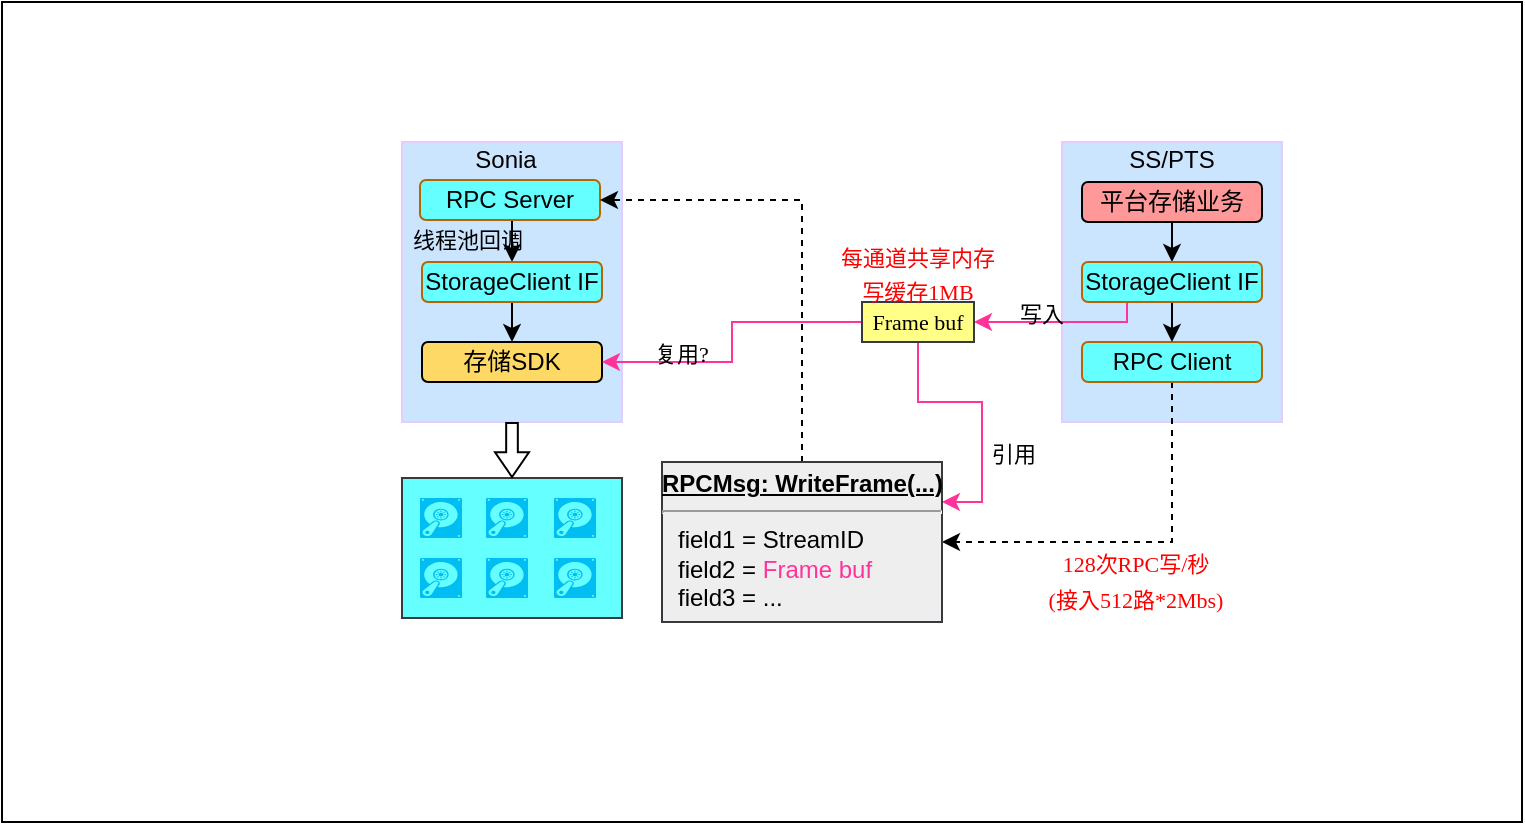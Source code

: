 <mxfile version="20.4.2" type="github">
  <diagram id="C5RBs43oDa-KdzZeNtuy" name="Page-1">
    <mxGraphModel dx="1038" dy="579" grid="1" gridSize="10" guides="1" tooltips="1" connect="1" arrows="1" fold="1" page="1" pageScale="1" pageWidth="827" pageHeight="1169" math="0" shadow="0">
      <root>
        <mxCell id="WIyWlLk6GJQsqaUBKTNV-0" />
        <mxCell id="WIyWlLk6GJQsqaUBKTNV-1" parent="WIyWlLk6GJQsqaUBKTNV-0" />
        <mxCell id="m1yB8VaNzLGdRQ7UP5lw-0" value="" style="rounded=0;whiteSpace=wrap;html=1;fontFamily=Lucida Console;fontSize=11;" vertex="1" parent="WIyWlLk6GJQsqaUBKTNV-1">
          <mxGeometry x="90" y="110" width="760" height="410" as="geometry" />
        </mxCell>
        <mxCell id="m1yB8VaNzLGdRQ7UP5lw-1" value="" style="rounded=0;whiteSpace=wrap;html=1;fillColor=#66FFFF;strokeColor=#36393d;" vertex="1" parent="WIyWlLk6GJQsqaUBKTNV-1">
          <mxGeometry x="290" y="348" width="110" height="70" as="geometry" />
        </mxCell>
        <mxCell id="m1yB8VaNzLGdRQ7UP5lw-2" value="" style="rounded=0;whiteSpace=wrap;html=1;fillColor=#CCE5FF;strokeColor=#E5CCFF;gradientColor=none;" vertex="1" parent="WIyWlLk6GJQsqaUBKTNV-1">
          <mxGeometry x="620" y="180" width="110" height="140" as="geometry" />
        </mxCell>
        <mxCell id="m1yB8VaNzLGdRQ7UP5lw-3" value="" style="rounded=0;whiteSpace=wrap;html=1;fillColor=#CCE5FF;strokeColor=#E5CCFF;gradientColor=none;" vertex="1" parent="WIyWlLk6GJQsqaUBKTNV-1">
          <mxGeometry x="290" y="180" width="110" height="140" as="geometry" />
        </mxCell>
        <mxCell id="m1yB8VaNzLGdRQ7UP5lw-4" value="存储SDK" style="rounded=1;whiteSpace=wrap;html=1;fillColor=#FFD966;" vertex="1" parent="WIyWlLk6GJQsqaUBKTNV-1">
          <mxGeometry x="300" y="280" width="90" height="20" as="geometry" />
        </mxCell>
        <mxCell id="m1yB8VaNzLGdRQ7UP5lw-5" style="edgeStyle=orthogonalEdgeStyle;rounded=0;orthogonalLoop=1;jettySize=auto;html=1;exitX=0.5;exitY=1;exitDx=0;exitDy=0;entryX=0.5;entryY=0;entryDx=0;entryDy=0;fontSize=11;" edge="1" parent="WIyWlLk6GJQsqaUBKTNV-1" source="m1yB8VaNzLGdRQ7UP5lw-6" target="m1yB8VaNzLGdRQ7UP5lw-18">
          <mxGeometry relative="1" as="geometry" />
        </mxCell>
        <mxCell id="m1yB8VaNzLGdRQ7UP5lw-6" value="RPC Server" style="rounded=1;whiteSpace=wrap;html=1;fillColor=#66FFFF;strokeColor=#b46504;" vertex="1" parent="WIyWlLk6GJQsqaUBKTNV-1">
          <mxGeometry x="299" y="199" width="90" height="20" as="geometry" />
        </mxCell>
        <mxCell id="m1yB8VaNzLGdRQ7UP5lw-7" style="edgeStyle=orthogonalEdgeStyle;rounded=0;orthogonalLoop=1;jettySize=auto;html=1;exitX=0.5;exitY=1;exitDx=0;exitDy=0;entryX=1;entryY=0.5;entryDx=0;entryDy=0;dashed=1;fontFamily=Lucida Console;fontSize=11;fontColor=#000000;" edge="1" parent="WIyWlLk6GJQsqaUBKTNV-1" source="m1yB8VaNzLGdRQ7UP5lw-8" target="m1yB8VaNzLGdRQ7UP5lw-26">
          <mxGeometry relative="1" as="geometry" />
        </mxCell>
        <mxCell id="m1yB8VaNzLGdRQ7UP5lw-8" value="RPC Client" style="rounded=1;whiteSpace=wrap;html=1;fillColor=#66FFFF;strokeColor=#b46504;" vertex="1" parent="WIyWlLk6GJQsqaUBKTNV-1">
          <mxGeometry x="630" y="280" width="90" height="20" as="geometry" />
        </mxCell>
        <mxCell id="m1yB8VaNzLGdRQ7UP5lw-9" style="edgeStyle=orthogonalEdgeStyle;rounded=0;orthogonalLoop=1;jettySize=auto;html=1;exitX=0.5;exitY=1;exitDx=0;exitDy=0;entryX=0.5;entryY=0;entryDx=0;entryDy=0;fontSize=11;" edge="1" parent="WIyWlLk6GJQsqaUBKTNV-1" source="m1yB8VaNzLGdRQ7UP5lw-10" target="m1yB8VaNzLGdRQ7UP5lw-13">
          <mxGeometry relative="1" as="geometry" />
        </mxCell>
        <mxCell id="m1yB8VaNzLGdRQ7UP5lw-10" value="平台存储业务" style="rounded=1;whiteSpace=wrap;html=1;fillColor=#FF9999;" vertex="1" parent="WIyWlLk6GJQsqaUBKTNV-1">
          <mxGeometry x="630" y="200" width="90" height="20" as="geometry" />
        </mxCell>
        <mxCell id="m1yB8VaNzLGdRQ7UP5lw-11" style="edgeStyle=orthogonalEdgeStyle;rounded=0;orthogonalLoop=1;jettySize=auto;html=1;exitX=0.5;exitY=1;exitDx=0;exitDy=0;entryX=0.5;entryY=0;entryDx=0;entryDy=0;fontSize=11;" edge="1" parent="WIyWlLk6GJQsqaUBKTNV-1" source="m1yB8VaNzLGdRQ7UP5lw-13" target="m1yB8VaNzLGdRQ7UP5lw-8">
          <mxGeometry relative="1" as="geometry" />
        </mxCell>
        <mxCell id="m1yB8VaNzLGdRQ7UP5lw-12" style="edgeStyle=orthogonalEdgeStyle;rounded=0;orthogonalLoop=1;jettySize=auto;html=1;exitX=0.25;exitY=1;exitDx=0;exitDy=0;entryX=1;entryY=0.5;entryDx=0;entryDy=0;fontFamily=Lucida Console;fontSize=11;fontColor=#FF0000;strokeColor=#FF3399;" edge="1" parent="WIyWlLk6GJQsqaUBKTNV-1" source="m1yB8VaNzLGdRQ7UP5lw-13" target="m1yB8VaNzLGdRQ7UP5lw-24">
          <mxGeometry relative="1" as="geometry">
            <Array as="points">
              <mxPoint x="653" y="270" />
            </Array>
          </mxGeometry>
        </mxCell>
        <mxCell id="m1yB8VaNzLGdRQ7UP5lw-13" value="StorageClient&amp;nbsp;IF" style="rounded=1;whiteSpace=wrap;html=1;fillColor=#66FFFF;strokeColor=#b46504;" vertex="1" parent="WIyWlLk6GJQsqaUBKTNV-1">
          <mxGeometry x="630" y="240" width="90" height="20" as="geometry" />
        </mxCell>
        <mxCell id="m1yB8VaNzLGdRQ7UP5lw-14" value="" style="verticalLabelPosition=bottom;html=1;verticalAlign=top;align=center;strokeColor=none;fillColor=#00BEF2;shape=mxgraph.azure.vhd;pointerEvents=1;" vertex="1" parent="WIyWlLk6GJQsqaUBKTNV-1">
          <mxGeometry x="299" y="358" width="21" height="20" as="geometry" />
        </mxCell>
        <mxCell id="m1yB8VaNzLGdRQ7UP5lw-15" value="" style="verticalLabelPosition=bottom;html=1;verticalAlign=top;align=center;strokeColor=none;fillColor=#00BEF2;shape=mxgraph.azure.vhd;pointerEvents=1;" vertex="1" parent="WIyWlLk6GJQsqaUBKTNV-1">
          <mxGeometry x="332" y="358" width="21" height="20" as="geometry" />
        </mxCell>
        <mxCell id="m1yB8VaNzLGdRQ7UP5lw-16" value="" style="verticalLabelPosition=bottom;html=1;verticalAlign=top;align=center;strokeColor=none;fillColor=#00BEF2;shape=mxgraph.azure.vhd;pointerEvents=1;" vertex="1" parent="WIyWlLk6GJQsqaUBKTNV-1">
          <mxGeometry x="366" y="358" width="21" height="20" as="geometry" />
        </mxCell>
        <mxCell id="m1yB8VaNzLGdRQ7UP5lw-17" style="edgeStyle=orthogonalEdgeStyle;rounded=0;orthogonalLoop=1;jettySize=auto;html=1;exitX=0.5;exitY=1;exitDx=0;exitDy=0;entryX=0.5;entryY=0;entryDx=0;entryDy=0;fontSize=11;" edge="1" parent="WIyWlLk6GJQsqaUBKTNV-1" source="m1yB8VaNzLGdRQ7UP5lw-18" target="m1yB8VaNzLGdRQ7UP5lw-4">
          <mxGeometry relative="1" as="geometry" />
        </mxCell>
        <mxCell id="m1yB8VaNzLGdRQ7UP5lw-18" value="StorageClient&amp;nbsp;IF" style="rounded=1;whiteSpace=wrap;html=1;fillColor=#66FFFF;strokeColor=#b46504;" vertex="1" parent="WIyWlLk6GJQsqaUBKTNV-1">
          <mxGeometry x="300" y="240" width="90" height="20" as="geometry" />
        </mxCell>
        <mxCell id="m1yB8VaNzLGdRQ7UP5lw-19" value="&lt;font style=&quot;font-size: 11px&quot; face=&quot;Lucida Console&quot;&gt;线程池回调&lt;/font&gt;" style="text;html=1;strokeColor=none;fillColor=none;align=center;verticalAlign=middle;whiteSpace=wrap;rounded=0;fontSize=14;" vertex="1" parent="WIyWlLk6GJQsqaUBKTNV-1">
          <mxGeometry x="290" y="223" width="66" height="10" as="geometry" />
        </mxCell>
        <mxCell id="m1yB8VaNzLGdRQ7UP5lw-20" value="&lt;font style=&quot;font-size: 12px&quot;&gt;SS/PTS&lt;/font&gt;" style="text;html=1;strokeColor=none;fillColor=none;align=center;verticalAlign=middle;whiteSpace=wrap;rounded=0;fontSize=14;" vertex="1" parent="WIyWlLk6GJQsqaUBKTNV-1">
          <mxGeometry x="645" y="180" width="60" height="15" as="geometry" />
        </mxCell>
        <mxCell id="m1yB8VaNzLGdRQ7UP5lw-21" value="&lt;span style=&quot;font-size: 12px&quot;&gt;Sonia&lt;/span&gt;" style="text;html=1;strokeColor=none;fillColor=none;align=center;verticalAlign=middle;whiteSpace=wrap;rounded=0;fontSize=14;" vertex="1" parent="WIyWlLk6GJQsqaUBKTNV-1">
          <mxGeometry x="312" y="180" width="60" height="15" as="geometry" />
        </mxCell>
        <mxCell id="m1yB8VaNzLGdRQ7UP5lw-22" style="edgeStyle=orthogonalEdgeStyle;rounded=0;orthogonalLoop=1;jettySize=auto;html=1;exitX=0;exitY=0.5;exitDx=0;exitDy=0;fontFamily=Lucida Console;fontSize=11;fontColor=#FF0000;strokeColor=#FF3399;" edge="1" parent="WIyWlLk6GJQsqaUBKTNV-1" source="m1yB8VaNzLGdRQ7UP5lw-24" target="m1yB8VaNzLGdRQ7UP5lw-4">
          <mxGeometry relative="1" as="geometry" />
        </mxCell>
        <mxCell id="m1yB8VaNzLGdRQ7UP5lw-23" style="edgeStyle=orthogonalEdgeStyle;rounded=0;orthogonalLoop=1;jettySize=auto;html=1;exitX=0.5;exitY=1;exitDx=0;exitDy=0;entryX=1;entryY=0.25;entryDx=0;entryDy=0;fontFamily=Lucida Console;fontSize=11;fontColor=#FF0000;strokeColor=#FF3399;" edge="1" parent="WIyWlLk6GJQsqaUBKTNV-1" source="m1yB8VaNzLGdRQ7UP5lw-24" target="m1yB8VaNzLGdRQ7UP5lw-26">
          <mxGeometry relative="1" as="geometry" />
        </mxCell>
        <mxCell id="m1yB8VaNzLGdRQ7UP5lw-24" value="&lt;font style=&quot;font-size: 11px&quot;&gt;Frame buf&lt;/font&gt;" style="rounded=0;whiteSpace=wrap;html=1;fontFamily=Times New Roman;fontSize=12;strokeColor=#36393d;fillColor=#ffff88;" vertex="1" parent="WIyWlLk6GJQsqaUBKTNV-1">
          <mxGeometry x="520" y="260" width="56" height="20" as="geometry" />
        </mxCell>
        <mxCell id="m1yB8VaNzLGdRQ7UP5lw-25" style="edgeStyle=orthogonalEdgeStyle;rounded=0;orthogonalLoop=1;jettySize=auto;html=1;exitX=0.5;exitY=0;exitDx=0;exitDy=0;entryX=1;entryY=0.5;entryDx=0;entryDy=0;dashed=1;fontFamily=Lucida Console;fontSize=11;fontColor=#000000;" edge="1" parent="WIyWlLk6GJQsqaUBKTNV-1" source="m1yB8VaNzLGdRQ7UP5lw-26" target="m1yB8VaNzLGdRQ7UP5lw-6">
          <mxGeometry relative="1" as="geometry" />
        </mxCell>
        <mxCell id="m1yB8VaNzLGdRQ7UP5lw-26" value="&lt;p style=&quot;margin: 0px ; margin-top: 4px ; text-align: center ; text-decoration: underline&quot;&gt;&lt;b&gt;RPCMsg: WriteFrame(...)&lt;/b&gt;&lt;/p&gt;&lt;hr&gt;&lt;p style=&quot;margin: 0px ; margin-left: 8px&quot;&gt;field1 = StreamID&lt;br&gt;field2 = &lt;font color=&quot;#ff3399&quot;&gt;Frame buf&lt;/font&gt;&lt;br&gt;field3 = ...&lt;/p&gt;" style="verticalAlign=top;align=left;overflow=fill;fontSize=12;fontFamily=Helvetica;html=1;strokeColor=#36393d;fillColor=#eeeeee;" vertex="1" parent="WIyWlLk6GJQsqaUBKTNV-1">
          <mxGeometry x="420" y="340" width="140" height="80" as="geometry" />
        </mxCell>
        <mxCell id="m1yB8VaNzLGdRQ7UP5lw-27" value="&lt;font style=&quot;font-size: 11px&quot; face=&quot;Lucida Console&quot; color=&quot;#ff0000&quot;&gt;每通道共享内存&lt;br style=&quot;font-size: 11px&quot;&gt;写缓存1MB&lt;/font&gt;" style="text;html=1;strokeColor=none;fillColor=none;align=center;verticalAlign=middle;whiteSpace=wrap;rounded=0;fontSize=14;" vertex="1" parent="WIyWlLk6GJQsqaUBKTNV-1">
          <mxGeometry x="493" y="230" width="110" height="30" as="geometry" />
        </mxCell>
        <mxCell id="m1yB8VaNzLGdRQ7UP5lw-28" value="&lt;font face=&quot;Lucida Console&quot;&gt;&lt;span style=&quot;font-size: 11px&quot;&gt;写入&lt;/span&gt;&lt;/font&gt;" style="text;html=1;strokeColor=none;fillColor=none;align=center;verticalAlign=middle;whiteSpace=wrap;rounded=0;fontSize=14;" vertex="1" parent="WIyWlLk6GJQsqaUBKTNV-1">
          <mxGeometry x="590" y="260" width="40" height="10" as="geometry" />
        </mxCell>
        <mxCell id="m1yB8VaNzLGdRQ7UP5lw-29" value="&lt;font face=&quot;Lucida Console&quot;&gt;&lt;span style=&quot;font-size: 11px&quot;&gt;引用&lt;/span&gt;&lt;/font&gt;" style="text;html=1;strokeColor=none;fillColor=none;align=center;verticalAlign=middle;whiteSpace=wrap;rounded=0;fontSize=14;" vertex="1" parent="WIyWlLk6GJQsqaUBKTNV-1">
          <mxGeometry x="576" y="330" width="40" height="10" as="geometry" />
        </mxCell>
        <mxCell id="m1yB8VaNzLGdRQ7UP5lw-30" value="&lt;font face=&quot;Lucida Console&quot;&gt;&lt;span style=&quot;font-size: 11px&quot;&gt;复用?&lt;/span&gt;&lt;/font&gt;" style="text;html=1;strokeColor=none;fillColor=none;align=center;verticalAlign=middle;whiteSpace=wrap;rounded=0;fontSize=14;" vertex="1" parent="WIyWlLk6GJQsqaUBKTNV-1">
          <mxGeometry x="410" y="280" width="40" height="10" as="geometry" />
        </mxCell>
        <mxCell id="m1yB8VaNzLGdRQ7UP5lw-31" value="" style="verticalLabelPosition=bottom;html=1;verticalAlign=top;align=center;strokeColor=none;fillColor=#00BEF2;shape=mxgraph.azure.vhd;pointerEvents=1;" vertex="1" parent="WIyWlLk6GJQsqaUBKTNV-1">
          <mxGeometry x="299" y="388" width="21" height="20" as="geometry" />
        </mxCell>
        <mxCell id="m1yB8VaNzLGdRQ7UP5lw-32" value="" style="verticalLabelPosition=bottom;html=1;verticalAlign=top;align=center;strokeColor=none;fillColor=#00BEF2;shape=mxgraph.azure.vhd;pointerEvents=1;" vertex="1" parent="WIyWlLk6GJQsqaUBKTNV-1">
          <mxGeometry x="332" y="388" width="21" height="20" as="geometry" />
        </mxCell>
        <mxCell id="m1yB8VaNzLGdRQ7UP5lw-33" value="" style="verticalLabelPosition=bottom;html=1;verticalAlign=top;align=center;strokeColor=none;fillColor=#00BEF2;shape=mxgraph.azure.vhd;pointerEvents=1;" vertex="1" parent="WIyWlLk6GJQsqaUBKTNV-1">
          <mxGeometry x="366" y="388" width="21" height="20" as="geometry" />
        </mxCell>
        <mxCell id="m1yB8VaNzLGdRQ7UP5lw-34" value="" style="shape=flexArrow;endArrow=classic;html=1;rounded=0;fontFamily=Lucida Console;fontSize=11;fontColor=#FF3399;strokeColor=#000000;exitX=0.5;exitY=1;exitDx=0;exitDy=0;width=5.833;endSize=3.775;endWidth=10.139;entryX=0.5;entryY=0;entryDx=0;entryDy=0;" edge="1" parent="WIyWlLk6GJQsqaUBKTNV-1" source="m1yB8VaNzLGdRQ7UP5lw-3" target="m1yB8VaNzLGdRQ7UP5lw-1">
          <mxGeometry width="50" height="50" relative="1" as="geometry">
            <mxPoint x="320" y="550" as="sourcePoint" />
            <mxPoint x="345" y="350" as="targetPoint" />
          </mxGeometry>
        </mxCell>
        <mxCell id="m1yB8VaNzLGdRQ7UP5lw-35" value="&lt;font face=&quot;Lucida Console&quot; color=&quot;#ff0000&quot;&gt;&lt;span style=&quot;font-size: 11px&quot;&gt;128次RPC写/秒&lt;br&gt;(接入512路*2Mbs)&lt;/span&gt;&lt;/font&gt;" style="text;html=1;strokeColor=none;fillColor=none;align=center;verticalAlign=middle;whiteSpace=wrap;rounded=0;fontSize=14;" vertex="1" parent="WIyWlLk6GJQsqaUBKTNV-1">
          <mxGeometry x="590" y="378" width="134" height="42" as="geometry" />
        </mxCell>
      </root>
    </mxGraphModel>
  </diagram>
</mxfile>
